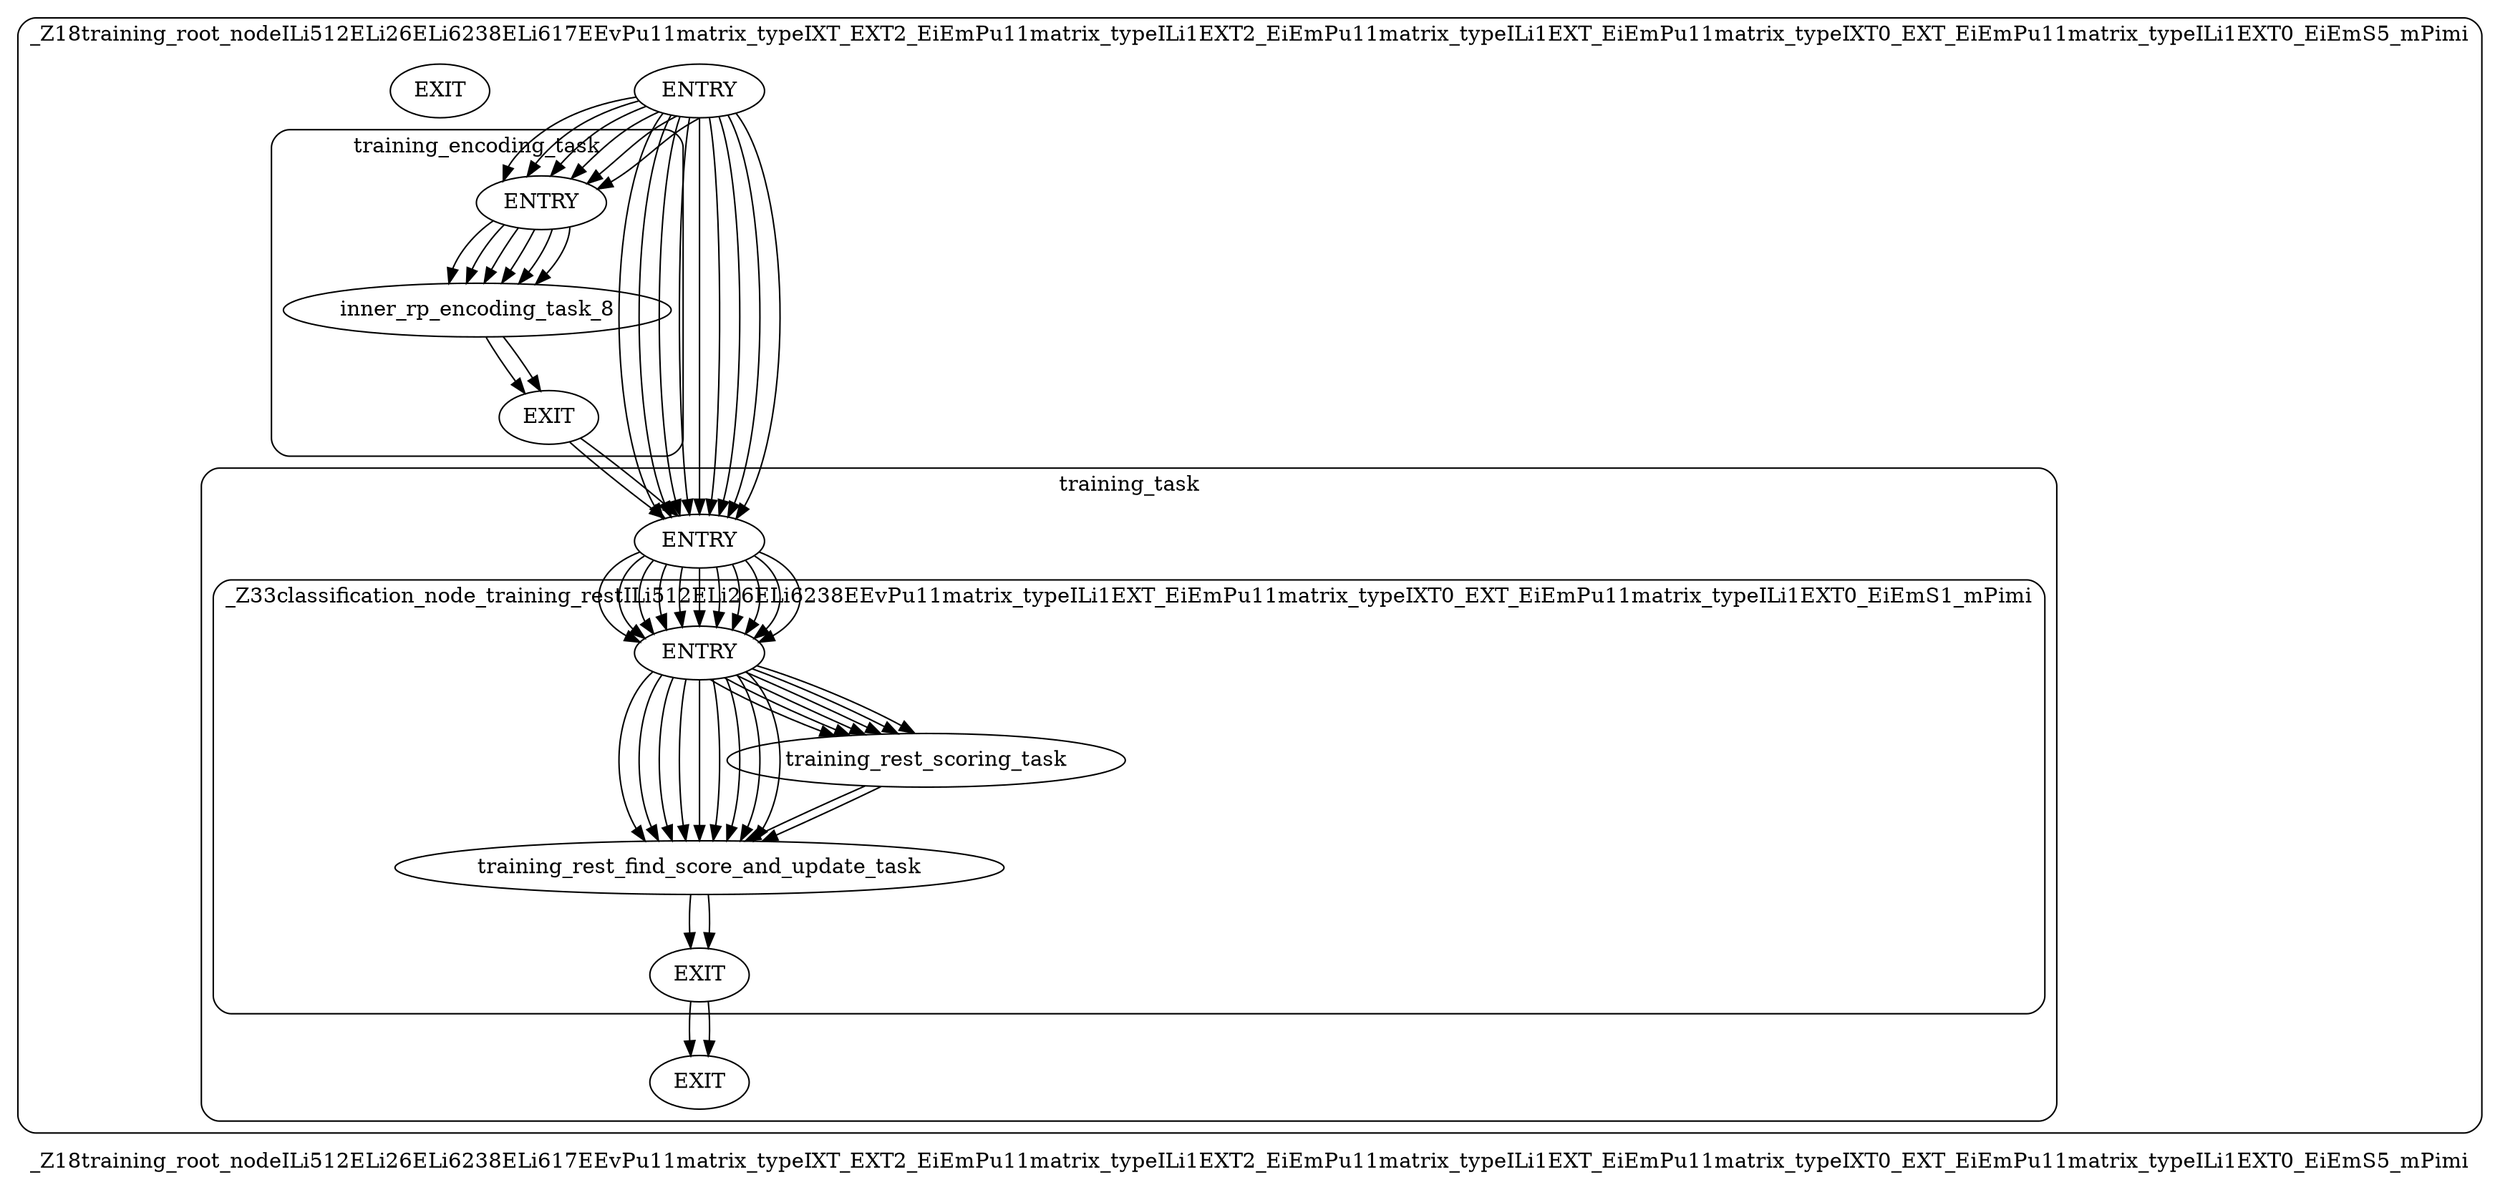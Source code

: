 digraph "HPVM DAG" {
label=_Z18training_root_nodeILi512ELi26ELi6238ELi617EEvPu11matrix_typeIXT_EXT2_EiEmPu11matrix_typeILi1EXT2_EiEmPu11matrix_typeILi1EXT_EiEmPu11matrix_typeIXT0_EXT_EiEmPu11matrix_typeILi1EXT0_EiEmS5_mPimi
compound=true;
style="rounded"subgraph "cluster _Z18training_root_nodeILi512ELi26ELi6238ELi617EEvPu11matrix_typeIXT_EXT2_EiEmPu11matrix_typeILi1EXT2_EiEmPu11matrix_typeILi1EXT_EiEmPu11matrix_typeIXT0_EXT_EiEmPu11matrix_typeILi1EXT0_EiEmS5_mPimi"{
label = _Z18training_root_nodeILi512ELi26ELi6238ELi617EEvPu11matrix_typeIXT_EXT2_EiEmPu11matrix_typeILi1EXT2_EiEmPu11matrix_typeILi1EXT_EiEmPu11matrix_typeIXT0_EXT_EiEmPu11matrix_typeILi1EXT0_EiEmS5_mPimi
_Z18training_root_nodeILi512ELi26ELi6238ELi617EEvPu11matrix_typeIXT_EXT2_EiEmPu11matrix_typeILi1EXT2_EiEmPu11matrix_typeILi1EXT_EiEmPu11matrix_typeIXT0_EXT_EiEmPu11matrix_typeILi1EXT0_EiEmS5_mPimiENTRY[label = "ENTRY"]
_Z18training_root_nodeILi512ELi26ELi6238ELi617EEvPu11matrix_typeIXT_EXT2_EiEmPu11matrix_typeILi1EXT2_EiEmPu11matrix_typeILi1EXT_EiEmPu11matrix_typeIXT0_EXT_EiEmPu11matrix_typeILi1EXT0_EiEmS5_mPimiEXIT[label = "EXIT"]
subgraph "cluster training_encoding_task"{
label = training_encoding_task
training_encoding_taskENTRY[label = "ENTRY"]
training_encoding_taskEXIT[label = "EXIT"]
inner_rp_encoding_task_8
training_encoding_taskENTRY->inner_rp_encoding_task_8
training_encoding_taskENTRY->inner_rp_encoding_task_8
training_encoding_taskENTRY->inner_rp_encoding_task_8
training_encoding_taskENTRY->inner_rp_encoding_task_8
training_encoding_taskENTRY->inner_rp_encoding_task_8
training_encoding_taskENTRY->inner_rp_encoding_task_8
inner_rp_encoding_task_8->training_encoding_taskEXIT

inner_rp_encoding_task_8->training_encoding_taskEXIT

} 
subgraph "cluster training_task"{
label = training_task
training_taskENTRY[label = "ENTRY"]
training_taskEXIT[label = "EXIT"]
subgraph "cluster _Z33classification_node_training_restILi512ELi26ELi6238EEvPu11matrix_typeILi1EXT_EiEmPu11matrix_typeIXT0_EXT_EiEmPu11matrix_typeILi1EXT0_EiEmS1_mPimi"{
label = _Z33classification_node_training_restILi512ELi26ELi6238EEvPu11matrix_typeILi1EXT_EiEmPu11matrix_typeIXT0_EXT_EiEmPu11matrix_typeILi1EXT0_EiEmS1_mPimi
_Z33classification_node_training_restILi512ELi26ELi6238EEvPu11matrix_typeILi1EXT_EiEmPu11matrix_typeIXT0_EXT_EiEmPu11matrix_typeILi1EXT0_EiEmS1_mPimiENTRY[label = "ENTRY"]
_Z33classification_node_training_restILi512ELi26ELi6238EEvPu11matrix_typeILi1EXT_EiEmPu11matrix_typeIXT0_EXT_EiEmPu11matrix_typeILi1EXT0_EiEmS1_mPimiEXIT[label = "EXIT"]
training_rest_find_score_and_update_task
training_rest_scoring_task
_Z33classification_node_training_restILi512ELi26ELi6238EEvPu11matrix_typeILi1EXT_EiEmPu11matrix_typeIXT0_EXT_EiEmPu11matrix_typeILi1EXT0_EiEmS1_mPimiENTRY->training_rest_scoring_task
_Z33classification_node_training_restILi512ELi26ELi6238EEvPu11matrix_typeILi1EXT_EiEmPu11matrix_typeIXT0_EXT_EiEmPu11matrix_typeILi1EXT0_EiEmS1_mPimiENTRY->training_rest_scoring_task
_Z33classification_node_training_restILi512ELi26ELi6238EEvPu11matrix_typeILi1EXT_EiEmPu11matrix_typeIXT0_EXT_EiEmPu11matrix_typeILi1EXT0_EiEmS1_mPimiENTRY->training_rest_scoring_task
_Z33classification_node_training_restILi512ELi26ELi6238EEvPu11matrix_typeILi1EXT_EiEmPu11matrix_typeIXT0_EXT_EiEmPu11matrix_typeILi1EXT0_EiEmS1_mPimiENTRY->training_rest_scoring_task
_Z33classification_node_training_restILi512ELi26ELi6238EEvPu11matrix_typeILi1EXT_EiEmPu11matrix_typeIXT0_EXT_EiEmPu11matrix_typeILi1EXT0_EiEmS1_mPimiENTRY->training_rest_scoring_task
_Z33classification_node_training_restILi512ELi26ELi6238EEvPu11matrix_typeILi1EXT_EiEmPu11matrix_typeIXT0_EXT_EiEmPu11matrix_typeILi1EXT0_EiEmS1_mPimiENTRY->training_rest_scoring_task
_Z33classification_node_training_restILi512ELi26ELi6238EEvPu11matrix_typeILi1EXT_EiEmPu11matrix_typeIXT0_EXT_EiEmPu11matrix_typeILi1EXT0_EiEmS1_mPimiENTRY->training_rest_find_score_and_update_task
_Z33classification_node_training_restILi512ELi26ELi6238EEvPu11matrix_typeILi1EXT_EiEmPu11matrix_typeIXT0_EXT_EiEmPu11matrix_typeILi1EXT0_EiEmS1_mPimiENTRY->training_rest_find_score_and_update_task
_Z33classification_node_training_restILi512ELi26ELi6238EEvPu11matrix_typeILi1EXT_EiEmPu11matrix_typeIXT0_EXT_EiEmPu11matrix_typeILi1EXT0_EiEmS1_mPimiENTRY->training_rest_find_score_and_update_task
_Z33classification_node_training_restILi512ELi26ELi6238EEvPu11matrix_typeILi1EXT_EiEmPu11matrix_typeIXT0_EXT_EiEmPu11matrix_typeILi1EXT0_EiEmS1_mPimiENTRY->training_rest_find_score_and_update_task
_Z33classification_node_training_restILi512ELi26ELi6238EEvPu11matrix_typeILi1EXT_EiEmPu11matrix_typeIXT0_EXT_EiEmPu11matrix_typeILi1EXT0_EiEmS1_mPimiENTRY->training_rest_find_score_and_update_task
_Z33classification_node_training_restILi512ELi26ELi6238EEvPu11matrix_typeILi1EXT_EiEmPu11matrix_typeIXT0_EXT_EiEmPu11matrix_typeILi1EXT0_EiEmS1_mPimiENTRY->training_rest_find_score_and_update_task
_Z33classification_node_training_restILi512ELi26ELi6238EEvPu11matrix_typeILi1EXT_EiEmPu11matrix_typeIXT0_EXT_EiEmPu11matrix_typeILi1EXT0_EiEmS1_mPimiENTRY->training_rest_find_score_and_update_task
_Z33classification_node_training_restILi512ELi26ELi6238EEvPu11matrix_typeILi1EXT_EiEmPu11matrix_typeIXT0_EXT_EiEmPu11matrix_typeILi1EXT0_EiEmS1_mPimiENTRY->training_rest_find_score_and_update_task
_Z33classification_node_training_restILi512ELi26ELi6238EEvPu11matrix_typeILi1EXT_EiEmPu11matrix_typeIXT0_EXT_EiEmPu11matrix_typeILi1EXT0_EiEmS1_mPimiENTRY->training_rest_find_score_and_update_task
training_rest_find_score_and_update_task->_Z33classification_node_training_restILi512ELi26ELi6238EEvPu11matrix_typeILi1EXT_EiEmPu11matrix_typeIXT0_EXT_EiEmPu11matrix_typeILi1EXT0_EiEmS1_mPimiEXIT

training_rest_find_score_and_update_task->_Z33classification_node_training_restILi512ELi26ELi6238EEvPu11matrix_typeILi1EXT_EiEmPu11matrix_typeIXT0_EXT_EiEmPu11matrix_typeILi1EXT0_EiEmS1_mPimiEXIT

training_rest_scoring_task->training_rest_find_score_and_update_task

training_rest_scoring_task->training_rest_find_score_and_update_task

} 
training_taskENTRY->_Z33classification_node_training_restILi512ELi26ELi6238EEvPu11matrix_typeILi1EXT_EiEmPu11matrix_typeIXT0_EXT_EiEmPu11matrix_typeILi1EXT0_EiEmS1_mPimiENTRY
training_taskENTRY->_Z33classification_node_training_restILi512ELi26ELi6238EEvPu11matrix_typeILi1EXT_EiEmPu11matrix_typeIXT0_EXT_EiEmPu11matrix_typeILi1EXT0_EiEmS1_mPimiENTRY
training_taskENTRY->_Z33classification_node_training_restILi512ELi26ELi6238EEvPu11matrix_typeILi1EXT_EiEmPu11matrix_typeIXT0_EXT_EiEmPu11matrix_typeILi1EXT0_EiEmS1_mPimiENTRY
training_taskENTRY->_Z33classification_node_training_restILi512ELi26ELi6238EEvPu11matrix_typeILi1EXT_EiEmPu11matrix_typeIXT0_EXT_EiEmPu11matrix_typeILi1EXT0_EiEmS1_mPimiENTRY
training_taskENTRY->_Z33classification_node_training_restILi512ELi26ELi6238EEvPu11matrix_typeILi1EXT_EiEmPu11matrix_typeIXT0_EXT_EiEmPu11matrix_typeILi1EXT0_EiEmS1_mPimiENTRY
training_taskENTRY->_Z33classification_node_training_restILi512ELi26ELi6238EEvPu11matrix_typeILi1EXT_EiEmPu11matrix_typeIXT0_EXT_EiEmPu11matrix_typeILi1EXT0_EiEmS1_mPimiENTRY
training_taskENTRY->_Z33classification_node_training_restILi512ELi26ELi6238EEvPu11matrix_typeILi1EXT_EiEmPu11matrix_typeIXT0_EXT_EiEmPu11matrix_typeILi1EXT0_EiEmS1_mPimiENTRY
training_taskENTRY->_Z33classification_node_training_restILi512ELi26ELi6238EEvPu11matrix_typeILi1EXT_EiEmPu11matrix_typeIXT0_EXT_EiEmPu11matrix_typeILi1EXT0_EiEmS1_mPimiENTRY
training_taskENTRY->_Z33classification_node_training_restILi512ELi26ELi6238EEvPu11matrix_typeILi1EXT_EiEmPu11matrix_typeIXT0_EXT_EiEmPu11matrix_typeILi1EXT0_EiEmS1_mPimiENTRY
training_taskENTRY->_Z33classification_node_training_restILi512ELi26ELi6238EEvPu11matrix_typeILi1EXT_EiEmPu11matrix_typeIXT0_EXT_EiEmPu11matrix_typeILi1EXT0_EiEmS1_mPimiENTRY
training_taskENTRY->_Z33classification_node_training_restILi512ELi26ELi6238EEvPu11matrix_typeILi1EXT_EiEmPu11matrix_typeIXT0_EXT_EiEmPu11matrix_typeILi1EXT0_EiEmS1_mPimiENTRY
_Z33classification_node_training_restILi512ELi26ELi6238EEvPu11matrix_typeILi1EXT_EiEmPu11matrix_typeIXT0_EXT_EiEmPu11matrix_typeILi1EXT0_EiEmS1_mPimiEXIT->training_taskEXIT

_Z33classification_node_training_restILi512ELi26ELi6238EEvPu11matrix_typeILi1EXT_EiEmPu11matrix_typeIXT0_EXT_EiEmPu11matrix_typeILi1EXT0_EiEmS1_mPimiEXIT->training_taskEXIT

} 
_Z18training_root_nodeILi512ELi26ELi6238ELi617EEvPu11matrix_typeIXT_EXT2_EiEmPu11matrix_typeILi1EXT2_EiEmPu11matrix_typeILi1EXT_EiEmPu11matrix_typeIXT0_EXT_EiEmPu11matrix_typeILi1EXT0_EiEmS5_mPimiENTRY->training_encoding_taskENTRY
_Z18training_root_nodeILi512ELi26ELi6238ELi617EEvPu11matrix_typeIXT_EXT2_EiEmPu11matrix_typeILi1EXT2_EiEmPu11matrix_typeILi1EXT_EiEmPu11matrix_typeIXT0_EXT_EiEmPu11matrix_typeILi1EXT0_EiEmS5_mPimiENTRY->training_encoding_taskENTRY
_Z18training_root_nodeILi512ELi26ELi6238ELi617EEvPu11matrix_typeIXT_EXT2_EiEmPu11matrix_typeILi1EXT2_EiEmPu11matrix_typeILi1EXT_EiEmPu11matrix_typeIXT0_EXT_EiEmPu11matrix_typeILi1EXT0_EiEmS5_mPimiENTRY->training_encoding_taskENTRY
_Z18training_root_nodeILi512ELi26ELi6238ELi617EEvPu11matrix_typeIXT_EXT2_EiEmPu11matrix_typeILi1EXT2_EiEmPu11matrix_typeILi1EXT_EiEmPu11matrix_typeIXT0_EXT_EiEmPu11matrix_typeILi1EXT0_EiEmS5_mPimiENTRY->training_encoding_taskENTRY
_Z18training_root_nodeILi512ELi26ELi6238ELi617EEvPu11matrix_typeIXT_EXT2_EiEmPu11matrix_typeILi1EXT2_EiEmPu11matrix_typeILi1EXT_EiEmPu11matrix_typeIXT0_EXT_EiEmPu11matrix_typeILi1EXT0_EiEmS5_mPimiENTRY->training_encoding_taskENTRY
_Z18training_root_nodeILi512ELi26ELi6238ELi617EEvPu11matrix_typeIXT_EXT2_EiEmPu11matrix_typeILi1EXT2_EiEmPu11matrix_typeILi1EXT_EiEmPu11matrix_typeIXT0_EXT_EiEmPu11matrix_typeILi1EXT0_EiEmS5_mPimiENTRY->training_encoding_taskENTRY
_Z18training_root_nodeILi512ELi26ELi6238ELi617EEvPu11matrix_typeIXT_EXT2_EiEmPu11matrix_typeILi1EXT2_EiEmPu11matrix_typeILi1EXT_EiEmPu11matrix_typeIXT0_EXT_EiEmPu11matrix_typeILi1EXT0_EiEmS5_mPimiENTRY->training_taskENTRY
_Z18training_root_nodeILi512ELi26ELi6238ELi617EEvPu11matrix_typeIXT_EXT2_EiEmPu11matrix_typeILi1EXT2_EiEmPu11matrix_typeILi1EXT_EiEmPu11matrix_typeIXT0_EXT_EiEmPu11matrix_typeILi1EXT0_EiEmS5_mPimiENTRY->training_taskENTRY
_Z18training_root_nodeILi512ELi26ELi6238ELi617EEvPu11matrix_typeIXT_EXT2_EiEmPu11matrix_typeILi1EXT2_EiEmPu11matrix_typeILi1EXT_EiEmPu11matrix_typeIXT0_EXT_EiEmPu11matrix_typeILi1EXT0_EiEmS5_mPimiENTRY->training_taskENTRY
_Z18training_root_nodeILi512ELi26ELi6238ELi617EEvPu11matrix_typeIXT_EXT2_EiEmPu11matrix_typeILi1EXT2_EiEmPu11matrix_typeILi1EXT_EiEmPu11matrix_typeIXT0_EXT_EiEmPu11matrix_typeILi1EXT0_EiEmS5_mPimiENTRY->training_taskENTRY
_Z18training_root_nodeILi512ELi26ELi6238ELi617EEvPu11matrix_typeIXT_EXT2_EiEmPu11matrix_typeILi1EXT2_EiEmPu11matrix_typeILi1EXT_EiEmPu11matrix_typeIXT0_EXT_EiEmPu11matrix_typeILi1EXT0_EiEmS5_mPimiENTRY->training_taskENTRY
_Z18training_root_nodeILi512ELi26ELi6238ELi617EEvPu11matrix_typeIXT_EXT2_EiEmPu11matrix_typeILi1EXT2_EiEmPu11matrix_typeILi1EXT_EiEmPu11matrix_typeIXT0_EXT_EiEmPu11matrix_typeILi1EXT0_EiEmS5_mPimiENTRY->training_taskENTRY
_Z18training_root_nodeILi512ELi26ELi6238ELi617EEvPu11matrix_typeIXT_EXT2_EiEmPu11matrix_typeILi1EXT2_EiEmPu11matrix_typeILi1EXT_EiEmPu11matrix_typeIXT0_EXT_EiEmPu11matrix_typeILi1EXT0_EiEmS5_mPimiENTRY->training_taskENTRY
_Z18training_root_nodeILi512ELi26ELi6238ELi617EEvPu11matrix_typeIXT_EXT2_EiEmPu11matrix_typeILi1EXT2_EiEmPu11matrix_typeILi1EXT_EiEmPu11matrix_typeIXT0_EXT_EiEmPu11matrix_typeILi1EXT0_EiEmS5_mPimiENTRY->training_taskENTRY
_Z18training_root_nodeILi512ELi26ELi6238ELi617EEvPu11matrix_typeIXT_EXT2_EiEmPu11matrix_typeILi1EXT2_EiEmPu11matrix_typeILi1EXT_EiEmPu11matrix_typeIXT0_EXT_EiEmPu11matrix_typeILi1EXT0_EiEmS5_mPimiENTRY->training_taskENTRY
training_encoding_taskEXIT->training_taskENTRY

training_encoding_taskEXIT->training_taskENTRY

} 
}

